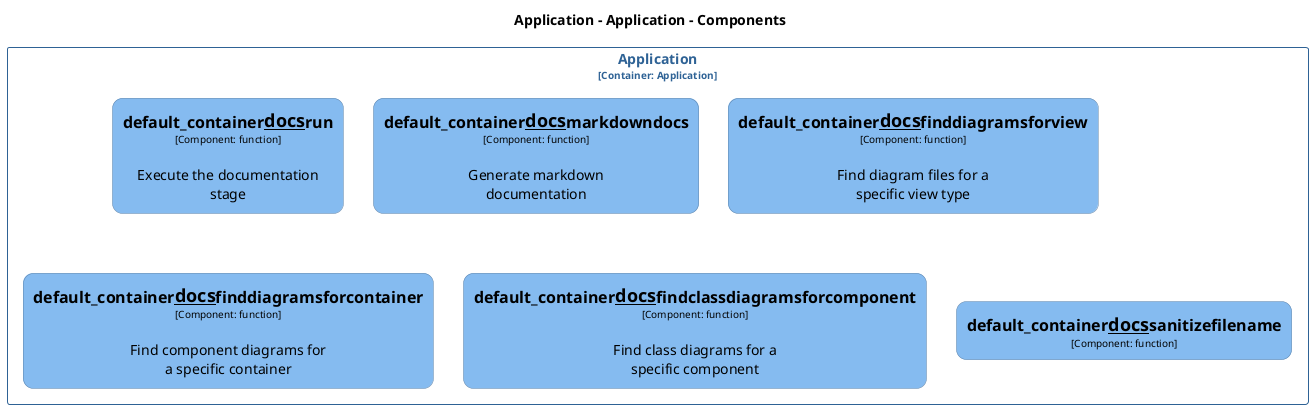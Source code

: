 @startuml
set separator none
title Application - Application - Components

top to bottom direction
skinparam ranksep 60
skinparam nodesep 30

skinparam {
  arrowFontSize 10
  defaultTextAlignment center
  wrapWidth 200
  maxMessageSize 100
  defaultFontName "Arial"
}

hide stereotype

skinparam rectangle<<Application.Application.default_container__docs__findclassdiagramsforcomponent>> {
  BackgroundColor #85bbf0
  FontColor #000000
  BorderColor #5d82a8
  roundCorner 20
  shadowing false
}
skinparam rectangle<<Application.Application.default_container__docs__finddiagramsforcontainer>> {
  BackgroundColor #85bbf0
  FontColor #000000
  BorderColor #5d82a8
  roundCorner 20
  shadowing false
}
skinparam rectangle<<Application.Application.default_container__docs__finddiagramsforview>> {
  BackgroundColor #85bbf0
  FontColor #000000
  BorderColor #5d82a8
  roundCorner 20
  shadowing false
}
skinparam rectangle<<Application.Application.default_container__docs__markdowndocs>> {
  BackgroundColor #85bbf0
  FontColor #000000
  BorderColor #5d82a8
  roundCorner 20
  shadowing false
}
skinparam rectangle<<Application.Application.default_container__docs__run>> {
  BackgroundColor #85bbf0
  FontColor #000000
  BorderColor #5d82a8
  roundCorner 20
  shadowing false
}
skinparam rectangle<<Application.Application.default_container__docs__sanitizefilename>> {
  BackgroundColor #85bbf0
  FontColor #000000
  BorderColor #5d82a8
  roundCorner 20
  shadowing false
}
skinparam rectangle<<Application.Application>> {
  BorderColor #2e6295
  FontColor #2e6295
  shadowing false
}

rectangle "Application\n<size:10>[Container: Application]</size>" <<Application.Application>> {
  rectangle "==default_container__docs__run\n<size:10>[Component: function]</size>\n\nExecute the documentation stage" <<Application.Application.default_container__docs__run>> as Application.Application.default_container__docs__run
  rectangle "==default_container__docs__markdowndocs\n<size:10>[Component: function]</size>\n\nGenerate markdown documentation" <<Application.Application.default_container__docs__markdowndocs>> as Application.Application.default_container__docs__markdowndocs
  rectangle "==default_container__docs__finddiagramsforview\n<size:10>[Component: function]</size>\n\nFind diagram files for a specific view type" <<Application.Application.default_container__docs__finddiagramsforview>> as Application.Application.default_container__docs__finddiagramsforview
  rectangle "==default_container__docs__finddiagramsforcontainer\n<size:10>[Component: function]</size>\n\nFind component diagrams for a specific container" <<Application.Application.default_container__docs__finddiagramsforcontainer>> as Application.Application.default_container__docs__finddiagramsforcontainer
  rectangle "==default_container__docs__findclassdiagramsforcomponent\n<size:10>[Component: function]</size>\n\nFind class diagrams for a specific component" <<Application.Application.default_container__docs__findclassdiagramsforcomponent>> as Application.Application.default_container__docs__findclassdiagramsforcomponent
  rectangle "==default_container__docs__sanitizefilename\n<size:10>[Component: function]</size>" <<Application.Application.default_container__docs__sanitizefilename>> as Application.Application.default_container__docs__sanitizefilename
}

@enduml
